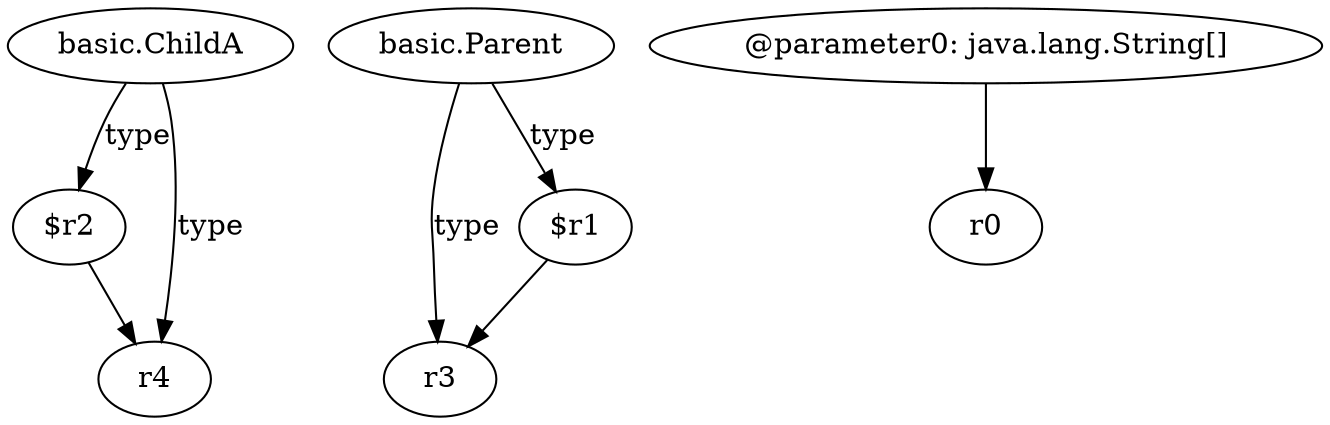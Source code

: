 digraph g {
0[label="basic.ChildA"]
1[label="$r2"]
0->1[label="type"]
2[label="basic.Parent"]
3[label="r3"]
2->3[label="type"]
4[label="@parameter0: java.lang.String[]"]
5[label="r0"]
4->5[label=""]
6[label="$r1"]
6->3[label=""]
7[label="r4"]
1->7[label=""]
2->6[label="type"]
0->7[label="type"]
}